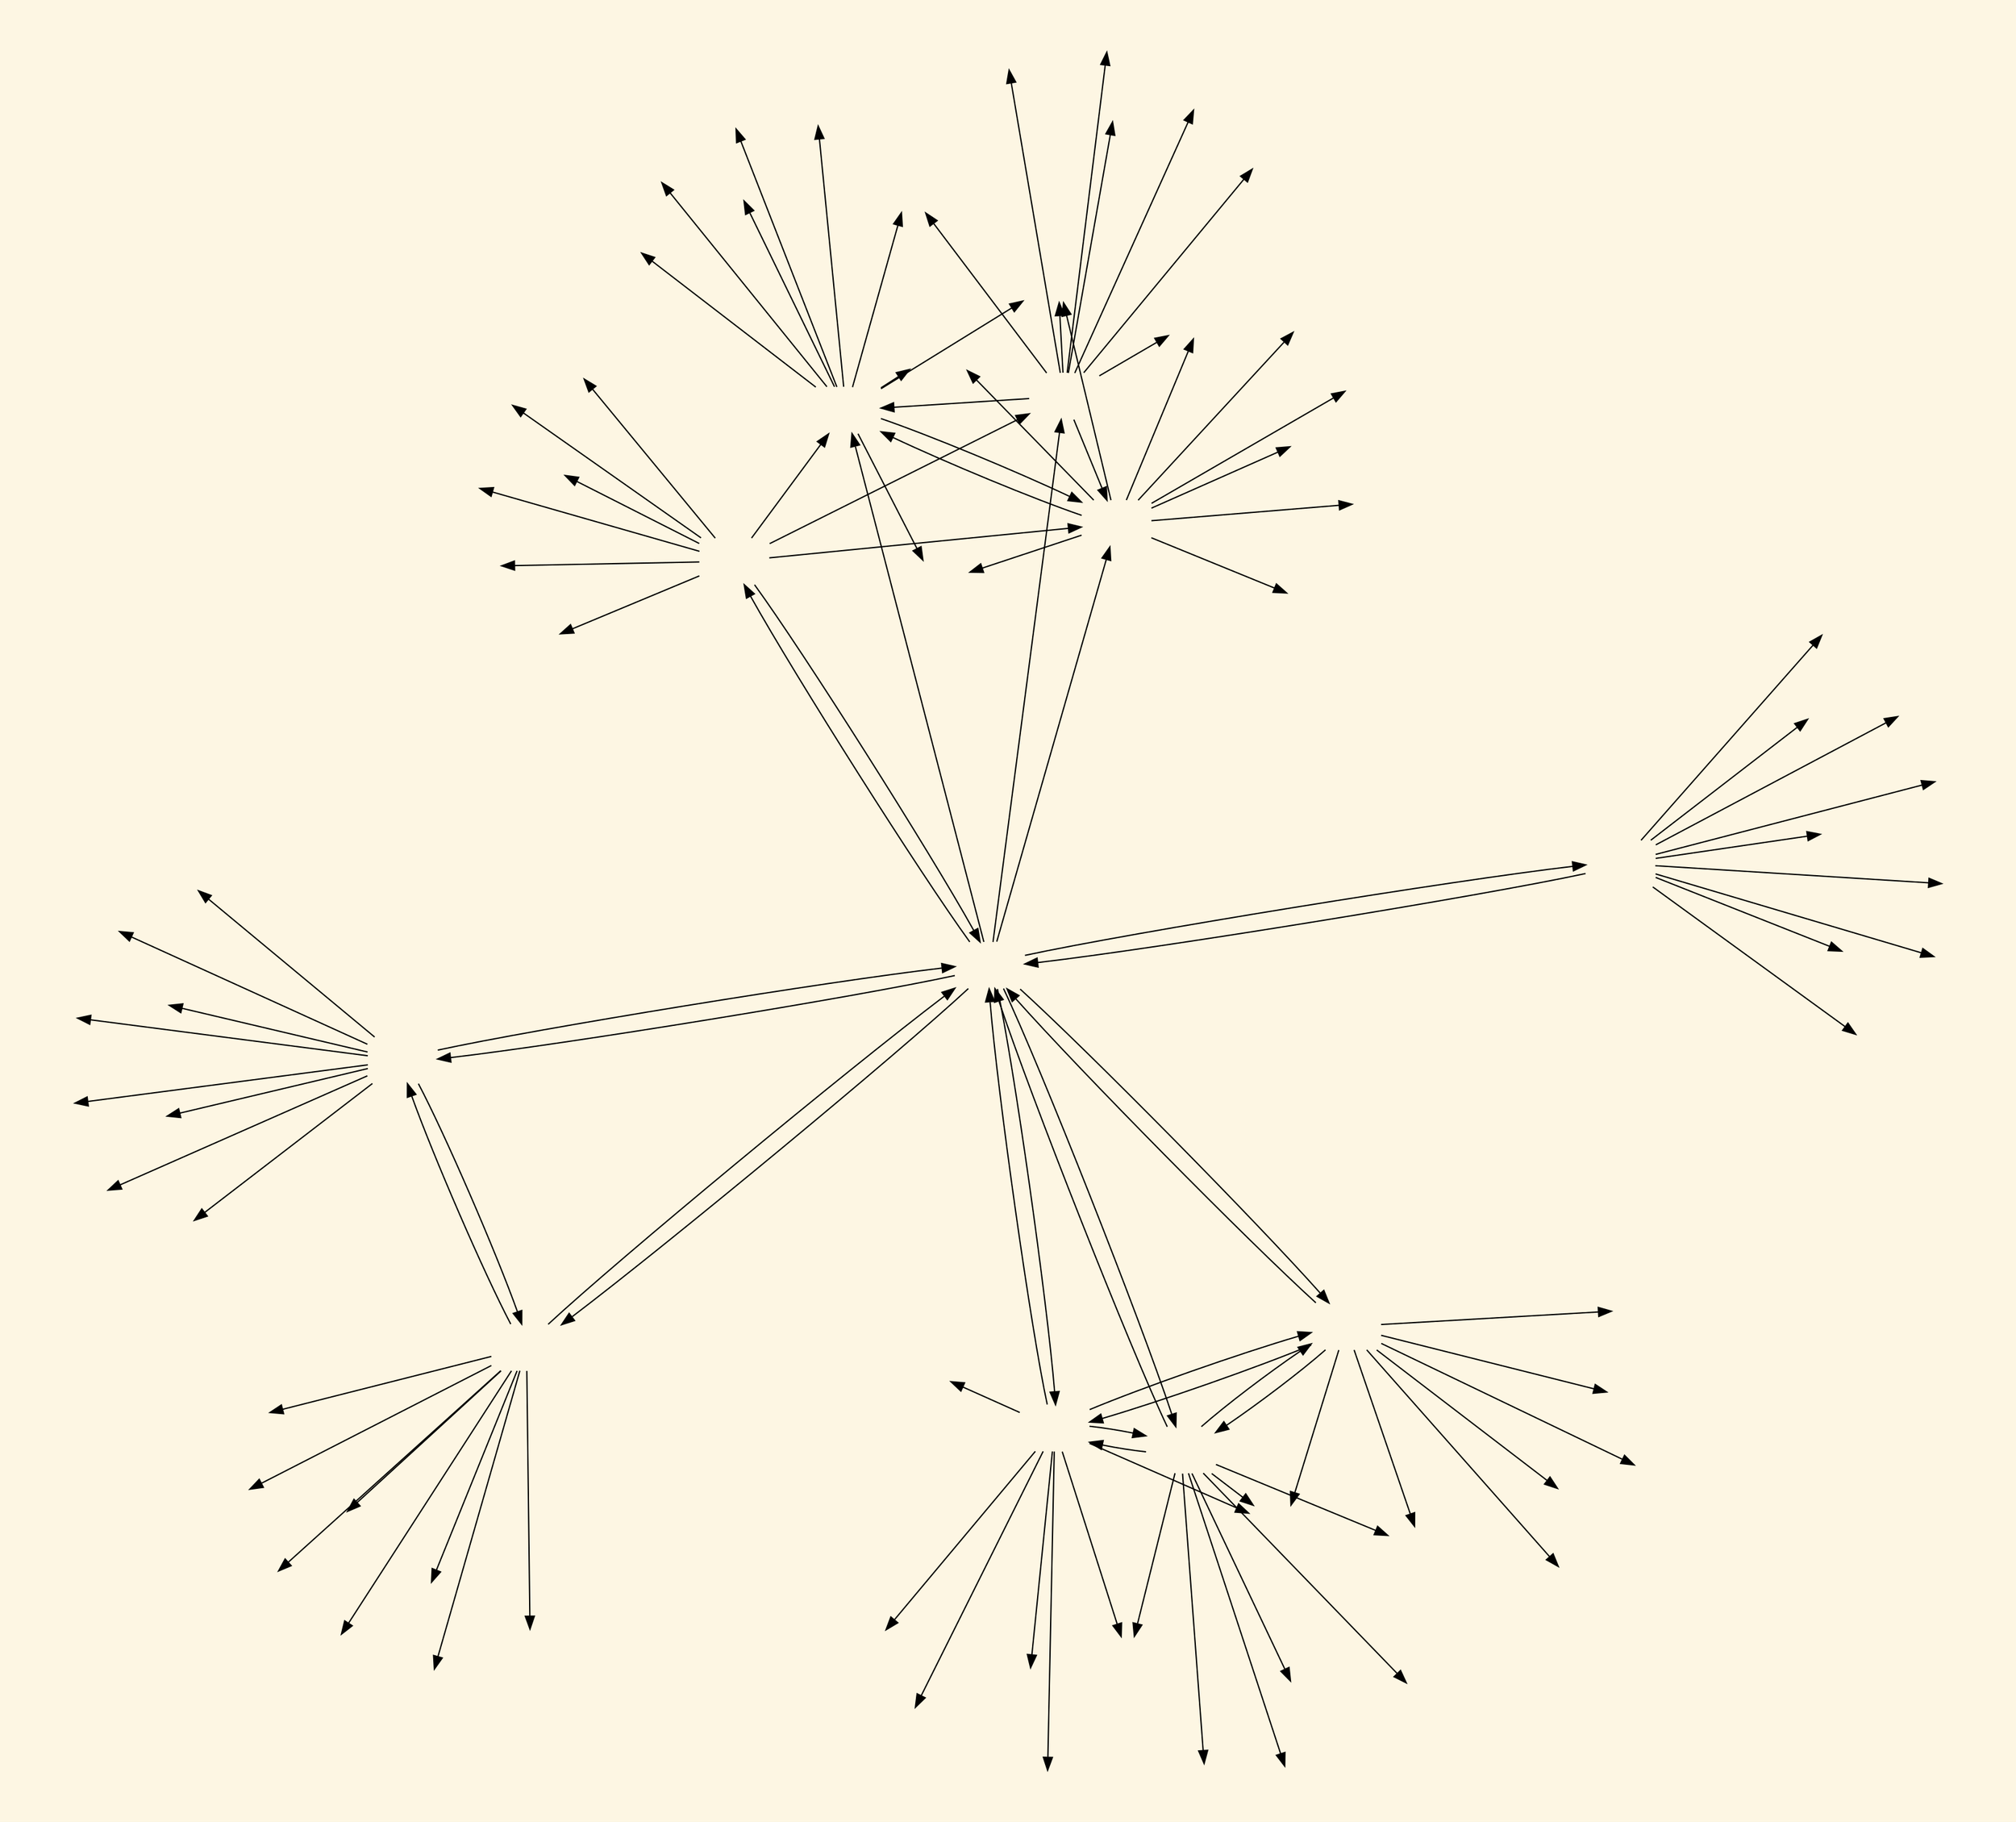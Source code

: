 digraph AmazonRelations {
  graph [
    rankdir = LR,
    layout = fdp,
    bgcolor="#fdf6e3",
  ]

  node [
    shape=none,
    label="",
  ]

  "友だち幻想 (ちくまプリマー新書)"[image="images/4480687807.jpg" URL="https://www.amazon.co.jp/%E5%8F%8B%E3%81%A0%E3%81%A1%E5%B9%BB%E6%83%B3-%E3%81%A1%E3%81%8F%E3%81%BE%E3%83%97%E3%83%AA%E3%83%9E%E3%83%BC%E6%96%B0%E6%9B%B8-%E8%8F%85%E9%87%8E-%E4%BB%81/dp/4480687807?SubscriptionId=AKIAJLRAJ7YLUBVRNWBA&amp;tag=namaraiicom-22&amp;linkCode=xm2&amp;camp=2025&amp;creative=165953&amp;creativeASIN=4480687807"];
"まちがったっていいじゃないか (ちくま文庫)"[image="images/4480022074.jpg" URL="https://www.amazon.co.jp/%E3%81%BE%E3%81%A1%E3%81%8C%E3%81%A3%E3%81%9F%E3%81%A3%E3%81%A6%E3%81%84%E3%81%84%E3%81%98%E3%82%83%E3%81%AA%E3%81%84%E3%81%8B-%E3%81%A1%E3%81%8F%E3%81%BE%E6%96%87%E5%BA%AB-%E6%A3%AE-%E6%AF%85/dp/4480022074?SubscriptionId=AKIAJLRAJ7YLUBVRNWBA&amp;tag=namaraiicom-22&amp;linkCode=xm2&amp;camp=2025&amp;creative=165953&amp;creativeASIN=4480022074"];
"教育幻想 クールティーチャー宣言 (ちくまプリマー新書)"[image="images/4480688358.jpg" URL="https://www.amazon.co.jp/%E6%95%99%E8%82%B2%E5%B9%BB%E6%83%B3-%E3%82%AF%E3%83%BC%E3%83%AB%E3%83%86%E3%82%A3%E3%83%BC%E3%83%81%E3%83%A3%E3%83%BC%E5%AE%A3%E8%A8%80-%E3%81%A1%E3%81%8F%E3%81%BE%E3%83%97%E3%83%AA%E3%83%9E%E3%83%BC%E6%96%B0%E6%9B%B8-%E8%8F%85%E9%87%8E-%E4%BB%81/dp/4480688358?SubscriptionId=AKIAJLRAJ7YLUBVRNWBA&amp;tag=namaraiicom-22&amp;linkCode=xm2&amp;camp=2025&amp;creative=165953&amp;creativeASIN=4480688358"];
"14歳の君へ―どう考えどう生きるか"[image="images/4620317888.jpg" URL="https://www.amazon.co.jp/14%E6%AD%B3%E3%81%AE%E5%90%9B%E3%81%B8%E2%80%95%E3%81%A9%E3%81%86%E8%80%83%E3%81%88%E3%81%A9%E3%81%86%E7%94%9F%E3%81%8D%E3%82%8B%E3%81%8B-%E6%B1%A0%E7%94%B0-%E6%99%B6%E5%AD%90/dp/4620317888?SubscriptionId=AKIAJLRAJ7YLUBVRNWBA&amp;tag=namaraiicom-22&amp;linkCode=xm2&amp;camp=2025&amp;creative=165953&amp;creativeASIN=4620317888"];
"究極の男磨き道 ナンパ"[image="images/490728800X.jpg" URL="https://www.amazon.co.jp/%E7%A9%B6%E6%A5%B5%E3%81%AE%E7%94%B7%E7%A3%A8%E3%81%8D%E9%81%93-%E3%83%8A%E3%83%B3%E3%83%91-%E9%9B%B6%E6%99%82%E3%83%AC%E3%82%A4/dp/490728800X?SubscriptionId=AKIAJLRAJ7YLUBVRNWBA&amp;tag=namaraiicom-22&amp;linkCode=xm2&amp;camp=2025&amp;creative=165953&amp;creativeASIN=490728800X"];
"ジンメル・つながりの哲学 (NHKブックス)"[image="images/4140019689.jpg" URL="https://www.amazon.co.jp/%E3%82%B8%E3%83%B3%E3%83%A1%E3%83%AB%E3%83%BB%E3%81%A4%E3%81%AA%E3%81%8C%E3%82%8A%E3%81%AE%E5%93%B2%E5%AD%A6-NHK%E3%83%96%E3%83%83%E3%82%AF%E3%82%B9-%E8%8F%85%E9%87%8E-%E4%BB%81/dp/4140019689?SubscriptionId=AKIAJLRAJ7YLUBVRNWBA&amp;tag=namaraiicom-22&amp;linkCode=xm2&amp;camp=2025&amp;creative=165953&amp;creativeASIN=4140019689"];
"漫画 君たちはどう生きるか"[image="images/4838729472.jpg" URL="https://www.amazon.co.jp/%E6%BC%AB%E7%94%BB-%E5%90%9B%E3%81%9F%E3%81%A1%E3%81%AF%E3%81%A9%E3%81%86%E7%94%9F%E3%81%8D%E3%82%8B%E3%81%8B-%E5%90%89%E9%87%8E%E6%BA%90%E4%B8%89%E9%83%8E/dp/4838729472?SubscriptionId=AKIAJLRAJ7YLUBVRNWBA&amp;tag=namaraiicom-22&amp;linkCode=xm2&amp;camp=2025&amp;creative=165953&amp;creativeASIN=4838729472"];
"18分集中法―時間の「質」を高める (ちくま新書)"[image="images/4480066942.jpg" URL="https://www.amazon.co.jp/18%E5%88%86%E9%9B%86%E4%B8%AD%E6%B3%95%E2%80%95%E6%99%82%E9%96%93%E3%81%AE%E3%80%8C%E8%B3%AA%E3%80%8D%E3%82%92%E9%AB%98%E3%82%81%E3%82%8B-%E3%81%A1%E3%81%8F%E3%81%BE%E6%96%B0%E6%9B%B8-%E8%8F%85%E9%87%8E-%E4%BB%81/dp/4480066942?SubscriptionId=AKIAJLRAJ7YLUBVRNWBA&amp;tag=namaraiicom-22&amp;linkCode=xm2&amp;camp=2025&amp;creative=165953&amp;creativeASIN=4480066942"];
"モテたいわけではないのだが ガツガツしない男子のための恋愛入門 (文庫ぎんが堂)"[image="images/4781671683.jpg" URL="https://www.amazon.co.jp/%E3%83%A2%E3%83%86%E3%81%9F%E3%81%84%E3%82%8F%E3%81%91%E3%81%A7%E3%81%AF%E3%81%AA%E3%81%84%E3%81%AE%E3%81%A0%E3%81%8C-%E3%82%AC%E3%83%84%E3%82%AC%E3%83%84%E3%81%97%E3%81%AA%E3%81%84%E7%94%B7%E5%AD%90%E3%81%AE%E3%81%9F%E3%82%81%E3%81%AE%E6%81%8B%E6%84%9B%E5%85%A5%E9%96%80-%E6%96%87%E5%BA%AB%E3%81%8E%E3%82%93%E3%81%8C%E5%A0%82-%E3%83%88%E3%82%A4%E3%82%A2%E3%83%B3%E3%83%8A/dp/4781671683?SubscriptionId=AKIAJLRAJ7YLUBVRNWBA&amp;tag=namaraiicom-22&amp;linkCode=xm2&amp;camp=2025&amp;creative=165953&amp;creativeASIN=4781671683"];
"自分力を高める (岩波ジュニア新書)"[image="images/400500685X.jpg" URL="https://www.amazon.co.jp/%E8%87%AA%E5%88%86%E5%8A%9B%E3%82%92%E9%AB%98%E3%82%81%E3%82%8B-%E5%B2%A9%E6%B3%A2%E3%82%B8%E3%83%A5%E3%83%8B%E3%82%A2%E6%96%B0%E6%9B%B8-%E4%BB%8A%E5%8C%97-%E7%B4%94%E4%B8%80/dp/400500685X?SubscriptionId=AKIAJLRAJ7YLUBVRNWBA&amp;tag=namaraiicom-22&amp;linkCode=xm2&amp;camp=2025&amp;creative=165953&amp;creativeASIN=400500685X"];
"お金2.0 新しい経済のルールと生き方 (NewsPicks Book)"[image="images/4344032152.jpg" URL="https://www.amazon.co.jp/%E3%81%8A%E9%87%912-0-%E6%96%B0%E3%81%97%E3%81%84%E7%B5%8C%E6%B8%88%E3%81%AE%E3%83%AB%E3%83%BC%E3%83%AB%E3%81%A8%E7%94%9F%E3%81%8D%E6%96%B9-NewsPicks-Book-%E4%BD%90%E8%97%A4/dp/4344032152?SubscriptionId=AKIAJLRAJ7YLUBVRNWBA&amp;tag=namaraiicom-22&amp;linkCode=xm2&amp;camp=2025&amp;creative=165953&amp;creativeASIN=4344032152"];
"数学受験術指南 (中公文庫)"[image="images/4122056896.jpg" URL="https://www.amazon.co.jp/%E6%95%B0%E5%AD%A6%E5%8F%97%E9%A8%93%E8%A1%93%E6%8C%87%E5%8D%97-%E4%B8%AD%E5%85%AC%E6%96%87%E5%BA%AB-%E6%A3%AE-%E6%AF%85/dp/4122056896?SubscriptionId=AKIAJLRAJ7YLUBVRNWBA&amp;tag=namaraiicom-22&amp;linkCode=xm2&amp;camp=2025&amp;creative=165953&amp;creativeASIN=4122056896"];
"一刀斎、最後の戯言"[image="images/4582834922.jpg" URL="https://www.amazon.co.jp/%E4%B8%80%E5%88%80%E6%96%8E%E3%80%81%E6%9C%80%E5%BE%8C%E3%81%AE%E6%88%AF%E8%A8%80-%E6%A3%AE-%E6%AF%85/dp/4582834922?SubscriptionId=AKIAJLRAJ7YLUBVRNWBA&amp;tag=namaraiicom-22&amp;linkCode=xm2&amp;camp=2025&amp;creative=165953&amp;creativeASIN=4582834922"];
"元気がなくてもええやんか"[image="images/4791760573.jpg" URL="https://www.amazon.co.jp/%E5%85%83%E6%B0%97%E3%81%8C%E3%81%AA%E3%81%8F%E3%81%A6%E3%82%82%E3%81%88%E3%81%88%E3%82%84%E3%82%93%E3%81%8B-%E6%A3%AE-%E6%AF%85/dp/4791760573?SubscriptionId=AKIAJLRAJ7YLUBVRNWBA&amp;tag=namaraiicom-22&amp;linkCode=xm2&amp;camp=2025&amp;creative=165953&amp;creativeASIN=4791760573"];
"そこに僕はいた (新潮文庫)"[image="images/4101361215.jpg" URL="https://www.amazon.co.jp/%E3%81%9D%E3%81%93%E3%81%AB%E5%83%95%E3%81%AF%E3%81%84%E3%81%9F-%E6%96%B0%E6%BD%AE%E6%96%87%E5%BA%AB-%E8%BE%BB-%E4%BB%81%E6%88%90/dp/4101361215?SubscriptionId=AKIAJLRAJ7YLUBVRNWBA&amp;tag=namaraiicom-22&amp;linkCode=xm2&amp;camp=2025&amp;creative=165953&amp;creativeASIN=4101361215"];
"君たちはどう生きるか (ポプラポケット文庫　日本の名作)"[image="images/4591125408.jpg" URL="https://www.amazon.co.jp/%E5%90%9B%E3%81%9F%E3%81%A1%E3%81%AF%E3%81%A9%E3%81%86%E7%94%9F%E3%81%8D%E3%82%8B%E3%81%8B-%E3%83%9D%E3%83%97%E3%83%A9%E3%83%9D%E3%82%B1%E3%83%83%E3%83%88%E6%96%87%E5%BA%AB-%E6%97%A5%E6%9C%AC%E3%81%AE%E5%90%8D%E4%BD%9C-%E5%90%89%E9%87%8E%E6%BA%90%E4%B8%89%E9%83%8E/dp/4591125408?SubscriptionId=AKIAJLRAJ7YLUBVRNWBA&amp;tag=namaraiicom-22&amp;linkCode=xm2&amp;camp=2025&amp;creative=165953&amp;creativeASIN=4591125408"];
"勇気ってなんだろう (岩波ジュニア新書)"[image="images/4005006396.jpg" URL="https://www.amazon.co.jp/%E5%8B%87%E6%B0%97%E3%81%A3%E3%81%A6%E3%81%AA%E3%82%93%E3%81%A0%E3%82%8D%E3%81%86-%E5%B2%A9%E6%B3%A2%E3%82%B8%E3%83%A5%E3%83%8B%E3%82%A2%E6%96%B0%E6%9B%B8-%E6%B1%9F%E5%B7%9D-%E7%B4%B9%E5%AD%90/dp/4005006396?SubscriptionId=AKIAJLRAJ7YLUBVRNWBA&amp;tag=namaraiicom-22&amp;linkCode=xm2&amp;camp=2025&amp;creative=165953&amp;creativeASIN=4005006396"];
"森毅の置き土産　傑作選集"[image="images/4791765907.jpg" URL="https://www.amazon.co.jp/%E6%A3%AE%E6%AF%85%E3%81%AE%E7%BD%AE%E3%81%8D%E5%9C%9F%E7%94%A3-%E5%82%91%E4%BD%9C%E9%81%B8%E9%9B%86-%E6%A3%AE%E6%AF%85/dp/4791765907?SubscriptionId=AKIAJLRAJ7YLUBVRNWBA&amp;tag=namaraiicom-22&amp;linkCode=xm2&amp;camp=2025&amp;creative=165953&amp;creativeASIN=4791765907"];
"心に太陽を持て (新潮文庫)"[image="images/410106010X.jpg" URL="https://www.amazon.co.jp/%E5%BF%83%E3%81%AB%E5%A4%AA%E9%99%BD%E3%82%92%E6%8C%81%E3%81%A6-%E6%96%B0%E6%BD%AE%E6%96%87%E5%BA%AB-%E5%B1%B1%E6%9C%AC-%E6%9C%89%E4%B8%89/dp/410106010X?SubscriptionId=AKIAJLRAJ7YLUBVRNWBA&amp;tag=namaraiicom-22&amp;linkCode=xm2&amp;camp=2025&amp;creative=165953&amp;creativeASIN=410106010X"];
"社会学にできること (ちくまプリマー新書)"[image="images/4480688234.jpg" URL="https://www.amazon.co.jp/%E7%A4%BE%E4%BC%9A%E5%AD%A6%E3%81%AB%E3%81%A7%E3%81%8D%E3%82%8B%E3%81%93%E3%81%A8-%E3%81%A1%E3%81%8F%E3%81%BE%E3%83%97%E3%83%AA%E3%83%9E%E3%83%BC%E6%96%B0%E6%9B%B8-%E8%A5%BF-%E7%A0%94/dp/4480688234?SubscriptionId=AKIAJLRAJ7YLUBVRNWBA&amp;tag=namaraiicom-22&amp;linkCode=xm2&amp;camp=2025&amp;creative=165953&amp;creativeASIN=4480688234"];
"問い続ける教師―教育の哲学×教師の哲学"[image="images/4761923636.jpg" URL="https://www.amazon.co.jp/%E5%95%8F%E3%81%84%E7%B6%9A%E3%81%91%E3%82%8B%E6%95%99%E5%B8%AB%E2%80%95%E6%95%99%E8%82%B2%E3%81%AE%E5%93%B2%E5%AD%A6%C3%97%E6%95%99%E5%B8%AB%E3%81%AE%E5%93%B2%E5%AD%A6-%E5%A4%9A%E8%B3%80-%E4%B8%80%E9%83%8E/dp/4761923636?SubscriptionId=AKIAJLRAJ7YLUBVRNWBA&amp;tag=namaraiicom-22&amp;linkCode=xm2&amp;camp=2025&amp;creative=165953&amp;creativeASIN=4761923636"];
"インストラクショナルデザイン―教師のためのルールブック"[image="images/4946553193.jpg" URL="https://www.amazon.co.jp/%E3%82%A4%E3%83%B3%E3%82%B9%E3%83%88%E3%83%A9%E3%82%AF%E3%82%B7%E3%83%A7%E3%83%8A%E3%83%AB%E3%83%87%E3%82%B6%E3%82%A4%E3%83%B3%E2%80%95%E6%95%99%E5%B8%AB%E3%81%AE%E3%81%9F%E3%82%81%E3%81%AE%E3%83%AB%E3%83%BC%E3%83%AB%E3%83%96%E3%83%83%E3%82%AF-%E5%B3%B6%E5%AE%97-%E7%90%86/dp/4946553193?SubscriptionId=AKIAJLRAJ7YLUBVRNWBA&amp;tag=namaraiicom-22&amp;linkCode=xm2&amp;camp=2025&amp;creative=165953&amp;creativeASIN=4946553193"];
"授業づくりネットワークNo.29―現場発! これからの授業とクラス~ひらく・つくる・つくり続ける~"[image="images/4761923911.jpg" URL="https://www.amazon.co.jp/%E6%8E%88%E6%A5%AD%E3%81%A5%E3%81%8F%E3%82%8A%E3%83%8D%E3%83%83%E3%83%88%E3%83%AF%E3%83%BC%E3%82%AFNo-29%E2%80%95%E7%8F%BE%E5%A0%B4%E7%99%BA-%E3%81%93%E3%82%8C%E3%81%8B%E3%82%89%E3%81%AE%E6%8E%88%E6%A5%AD%E3%81%A8%E3%82%AF%E3%83%A9%E3%82%B9~%E3%81%B2%E3%82%89%E3%81%8F%E3%83%BB%E3%81%A4%E3%81%8F%E3%82%8B%E3%83%BB%E3%81%A4%E3%81%8F%E3%82%8A%E7%B6%9A%E3%81%91%E3%82%8B~-%E3%83%8D%E3%83%83%E3%83%88%E3%83%AF%E3%83%BC%E3%82%AF%E7%B7%A8%E9%9B%86%E5%A7%94%E5%93%A1%E4%BC%9A/dp/4761923911?SubscriptionId=AKIAJLRAJ7YLUBVRNWBA&amp;tag=namaraiicom-22&amp;linkCode=xm2&amp;camp=2025&amp;creative=165953&amp;creativeASIN=4761923911"];
"英語の素朴な疑問に答える36章"[image="images/4327452823.jpg" URL="https://www.amazon.co.jp/%E8%8B%B1%E8%AA%9E%E3%81%AE%E7%B4%A0%E6%9C%B4%E3%81%AA%E7%96%91%E5%95%8F%E3%81%AB%E7%AD%94%E3%81%88%E3%82%8B36%E7%AB%A0-%E8%8B%A5%E6%9E%97-%E4%BF%8A%E8%BC%94/dp/4327452823?SubscriptionId=AKIAJLRAJ7YLUBVRNWBA&amp;tag=namaraiicom-22&amp;linkCode=xm2&amp;camp=2025&amp;creative=165953&amp;creativeASIN=4327452823"];
"教育の力 (講談社現代新書)"[image="images/406288254X.jpg" URL="https://www.amazon.co.jp/%E6%95%99%E8%82%B2%E3%81%AE%E5%8A%9B-%E8%AC%9B%E8%AB%87%E7%A4%BE%E7%8F%BE%E4%BB%A3%E6%96%B0%E6%9B%B8-%E8%8B%AB%E9%87%8E-%E4%B8%80%E5%BE%B3/dp/406288254X?SubscriptionId=AKIAJLRAJ7YLUBVRNWBA&amp;tag=namaraiicom-22&amp;linkCode=xm2&amp;camp=2025&amp;creative=165953&amp;creativeASIN=406288254X"];
"日本の公教育 - 学力・コスト・民主主義 (中公新書)"[image="images/412102477X.jpg" URL="https://www.amazon.co.jp/%E6%97%A5%E6%9C%AC%E3%81%AE%E5%85%AC%E6%95%99%E8%82%B2-%E5%AD%A6%E5%8A%9B%E3%83%BB%E3%82%B3%E3%82%B9%E3%83%88%E3%83%BB%E6%B0%91%E4%B8%BB%E4%B8%BB%E7%BE%A9-%E4%B8%AD%E5%85%AC%E6%96%B0%E6%9B%B8-%E4%B8%AD%E6%BE%A4-%E6%B8%89/dp/412102477X?SubscriptionId=AKIAJLRAJ7YLUBVRNWBA&amp;tag=namaraiicom-22&amp;linkCode=xm2&amp;camp=2025&amp;creative=165953&amp;creativeASIN=412102477X"];
"14歳からの哲学 考えるための教科書"[image="images/4901510142.jpg" URL="https://www.amazon.co.jp/14%E6%AD%B3%E3%81%8B%E3%82%89%E3%81%AE%E5%93%B2%E5%AD%A6-%E8%80%83%E3%81%88%E3%82%8B%E3%81%9F%E3%82%81%E3%81%AE%E6%95%99%E7%A7%91%E6%9B%B8-%E6%B1%A0%E7%94%B0-%E6%99%B6%E5%AD%90/dp/4901510142?SubscriptionId=AKIAJLRAJ7YLUBVRNWBA&amp;tag=namaraiicom-22&amp;linkCode=xm2&amp;camp=2025&amp;creative=165953&amp;creativeASIN=4901510142"];
"41歳からの哲学"[image="images/4104001066.jpg" URL="https://www.amazon.co.jp/41%E6%AD%B3%E3%81%8B%E3%82%89%E3%81%AE%E5%93%B2%E5%AD%A6-%E6%B1%A0%E7%94%B0-%E6%99%B6%E5%AD%90/dp/4104001066?SubscriptionId=AKIAJLRAJ7YLUBVRNWBA&amp;tag=namaraiicom-22&amp;linkCode=xm2&amp;camp=2025&amp;creative=165953&amp;creativeASIN=4104001066"];
"知ることより考えること"[image="images/4104001082.jpg" URL="https://www.amazon.co.jp/%E7%9F%A5%E3%82%8B%E3%81%93%E3%81%A8%E3%82%88%E3%82%8A%E8%80%83%E3%81%88%E3%82%8B%E3%81%93%E3%81%A8-%E6%B1%A0%E7%94%B0-%E6%99%B6%E5%AD%90/dp/4104001082?SubscriptionId=AKIAJLRAJ7YLUBVRNWBA&amp;tag=namaraiicom-22&amp;linkCode=xm2&amp;camp=2025&amp;creative=165953&amp;creativeASIN=4104001082"];
"暮らしの哲学"[image="images/4620318205.jpg" URL="https://www.amazon.co.jp/%E6%9A%AE%E3%82%89%E3%81%97%E3%81%AE%E5%93%B2%E5%AD%A6-%E6%B1%A0%E7%94%B0-%E6%99%B6%E5%AD%90/dp/4620318205?SubscriptionId=AKIAJLRAJ7YLUBVRNWBA&amp;tag=namaraiicom-22&amp;linkCode=xm2&amp;camp=2025&amp;creative=165953&amp;creativeASIN=4620318205"];
"死とは何か さて死んだのは誰なのか"[image="images/4620319279.jpg" URL="https://www.amazon.co.jp/%E6%AD%BB%E3%81%A8%E3%81%AF%E4%BD%95%E3%81%8B-%E3%81%95%E3%81%A6%E6%AD%BB%E3%82%93%E3%81%A0%E3%81%AE%E3%81%AF%E8%AA%B0%E3%81%AA%E3%81%AE%E3%81%8B-%E6%B1%A0%E7%94%B0-%E6%99%B6%E5%AD%90/dp/4620319279?SubscriptionId=AKIAJLRAJ7YLUBVRNWBA&amp;tag=namaraiicom-22&amp;linkCode=xm2&amp;camp=2025&amp;creative=165953&amp;creativeASIN=4620319279"];
"私とは何か さて死んだのは誰なのか"[image="images/4062154196.jpg" URL="https://www.amazon.co.jp/%E7%A7%81%E3%81%A8%E3%81%AF%E4%BD%95%E3%81%8B-%E3%81%95%E3%81%A6%E6%AD%BB%E3%82%93%E3%81%A0%E3%81%AE%E3%81%AF%E8%AA%B0%E3%81%AA%E3%81%AE%E3%81%8B-%E6%B1%A0%E7%94%B0-%E6%99%B6%E5%AD%90/dp/4062154196?SubscriptionId=AKIAJLRAJ7YLUBVRNWBA&amp;tag=namaraiicom-22&amp;linkCode=xm2&amp;camp=2025&amp;creative=165953&amp;creativeASIN=4062154196"];
"勝っても負けても 41歳からの哲学"[image="images/4104001074.jpg" URL="https://www.amazon.co.jp/%E5%8B%9D%E3%81%A3%E3%81%A6%E3%82%82%E8%B2%A0%E3%81%91%E3%81%A6%E3%82%82-41%E6%AD%B3%E3%81%8B%E3%82%89%E3%81%AE%E5%93%B2%E5%AD%A6-%E6%B1%A0%E7%94%B0-%E6%99%B6%E5%AD%90/dp/4104001074?SubscriptionId=AKIAJLRAJ7YLUBVRNWBA&amp;tag=namaraiicom-22&amp;linkCode=xm2&amp;camp=2025&amp;creative=165953&amp;creativeASIN=4104001074"];
"残酷人生論"[image="images/4620320226.jpg" URL="https://www.amazon.co.jp/%E6%AE%8B%E9%85%B7%E4%BA%BA%E7%94%9F%E8%AB%96-%E6%B1%A0%E7%94%B0-%E6%99%B6%E5%AD%90/dp/4620320226?SubscriptionId=AKIAJLRAJ7YLUBVRNWBA&amp;tag=namaraiicom-22&amp;linkCode=xm2&amp;camp=2025&amp;creative=165953&amp;creativeASIN=4620320226"];
"10年後の仕事図鑑"[image="images/4797394579.jpg" URL="https://www.amazon.co.jp/10%E5%B9%B4%E5%BE%8C%E3%81%AE%E4%BB%95%E4%BA%8B%E5%9B%B3%E9%91%91-%E5%A0%80%E6%B1%9F-%E8%B2%B4%E6%96%87/dp/4797394579?SubscriptionId=AKIAJLRAJ7YLUBVRNWBA&amp;tag=namaraiicom-22&amp;linkCode=xm2&amp;camp=2025&amp;creative=165953&amp;creativeASIN=4797394579"];
"伝え方が9割"[image="images/4478017212.jpg" URL="https://www.amazon.co.jp/%E4%BC%9D%E3%81%88%E6%96%B9%E3%81%8C9%E5%89%B2-%E4%BD%90%E3%80%85%E6%9C%A8-%E5%9C%AD%E4%B8%80/dp/4478017212?SubscriptionId=AKIAJLRAJ7YLUBVRNWBA&amp;tag=namaraiicom-22&amp;linkCode=xm2&amp;camp=2025&amp;creative=165953&amp;creativeASIN=4478017212"];
"幸せになる勇気――自己啓発の源流「アドラー」の教えII"[image="images/4478066116.jpg" URL="https://www.amazon.co.jp/%E5%B9%B8%E3%81%9B%E3%81%AB%E3%81%AA%E3%82%8B%E5%8B%87%E6%B0%97%E2%80%95%E2%80%95%E8%87%AA%E5%B7%B1%E5%95%93%E7%99%BA%E3%81%AE%E6%BA%90%E6%B5%81%E3%80%8C%E3%82%A2%E3%83%89%E3%83%A9%E3%83%BC%E3%80%8D%E3%81%AE%E6%95%99%E3%81%88II-%E5%B2%B8%E8%A6%8B-%E4%B8%80%E9%83%8E/dp/4478066116?SubscriptionId=AKIAJLRAJ7YLUBVRNWBA&amp;tag=namaraiicom-22&amp;linkCode=xm2&amp;camp=2025&amp;creative=165953&amp;creativeASIN=4478066116"];
"日本再興戦略 (NewsPicks Book)"[image="images/4344032179.jpg" URL="https://www.amazon.co.jp/%E6%97%A5%E6%9C%AC%E5%86%8D%E8%88%88%E6%88%A6%E7%95%A5-NewsPicks-Book-%E8%90%BD%E5%90%88-%E9%99%BD%E4%B8%80/dp/4344032179?SubscriptionId=AKIAJLRAJ7YLUBVRNWBA&amp;tag=namaraiicom-22&amp;linkCode=xm2&amp;camp=2025&amp;creative=165953&amp;creativeASIN=4344032179"];
"影響力の武器[第三版]: なぜ、人は動かされるのか"[image="images/4414304229.jpg" URL="https://www.amazon.co.jp/%E5%BD%B1%E9%9F%BF%E5%8A%9B%E3%81%AE%E6%AD%A6%E5%99%A8-%E7%AC%AC%E4%B8%89%E7%89%88-%E3%81%AA%E3%81%9C%E3%80%81%E4%BA%BA%E3%81%AF%E5%8B%95%E3%81%8B%E3%81%95%E3%82%8C%E3%82%8B%E3%81%AE%E3%81%8B-%E3%83%AD%E3%83%90%E3%83%BC%E3%83%88%E3%83%BBB%E3%83%BB%E3%83%81%E3%83%A3%E3%83%AB%E3%83%87%E3%82%A3%E3%83%BC%E3%83%8B/dp/4414304229?SubscriptionId=AKIAJLRAJ7YLUBVRNWBA&amp;tag=namaraiicom-22&amp;linkCode=xm2&amp;camp=2025&amp;creative=165953&amp;creativeASIN=4414304229"];
"(146)自分のことだけ考える。: 無駄なものにふりまわされないメンタル術 (ポプラ新書)"[image="images/4591158314.jpg" URL="https://www.amazon.co.jp/146-%E8%87%AA%E5%88%86%E3%81%AE%E3%81%93%E3%81%A8%E3%81%A0%E3%81%91%E8%80%83%E3%81%88%E3%82%8B%E3%80%82-%E7%84%A1%E9%A7%84%E3%81%AA%E3%82%82%E3%81%AE%E3%81%AB%E3%81%B5%E3%82%8A%E3%81%BE%E3%82%8F%E3%81%95%E3%82%8C%E3%81%AA%E3%81%84%E3%83%A1%E3%83%B3%E3%82%BF%E3%83%AB%E8%A1%93-%E3%83%9D%E3%83%97%E3%83%A9%E6%96%B0%E6%9B%B8/dp/4591158314?SubscriptionId=AKIAJLRAJ7YLUBVRNWBA&amp;tag=namaraiicom-22&amp;linkCode=xm2&amp;camp=2025&amp;creative=165953&amp;creativeASIN=4591158314"];
"筋トレが最強のソリューションである マッチョ社長が教える究極の悩み解決法"[image="images/4426608376.jpg" URL="https://www.amazon.co.jp/%E7%AD%8B%E3%83%88%E3%83%AC%E3%81%8C%E6%9C%80%E5%BC%B7%E3%81%AE%E3%82%BD%E3%83%AA%E3%83%A5%E3%83%BC%E3%82%B7%E3%83%A7%E3%83%B3%E3%81%A7%E3%81%82%E3%82%8B-%E3%83%9E%E3%83%83%E3%83%81%E3%83%A7%E7%A4%BE%E9%95%B7%E3%81%8C%E6%95%99%E3%81%88%E3%82%8B%E7%A9%B6%E6%A5%B5%E3%81%AE%E6%82%A9%E3%81%BF%E8%A7%A3%E6%B1%BA%E6%B3%95-Testosterone-%E3%83%86%E3%82%B9%E3%83%88%E3%82%B9%E3%83%86%E3%83%AD%E3%83%B3/dp/4426608376?SubscriptionId=AKIAJLRAJ7YLUBVRNWBA&amp;tag=namaraiicom-22&amp;linkCode=xm2&amp;camp=2025&amp;creative=165953&amp;creativeASIN=4426608376"];
"超 筋トレが最強のソリューションである 筋肉が人生を変える超・科学的な理由"[image="images/4866510587.jpg" URL="https://www.amazon.co.jp/%E8%B6%85-%E7%AD%8B%E3%83%88%E3%83%AC%E3%81%8C%E6%9C%80%E5%BC%B7%E3%81%AE%E3%82%BD%E3%83%AA%E3%83%A5%E3%83%BC%E3%82%B7%E3%83%A7%E3%83%B3%E3%81%A7%E3%81%82%E3%82%8B-%E7%AD%8B%E8%82%89%E3%81%8C%E4%BA%BA%E7%94%9F%E3%82%92%E5%A4%89%E3%81%88%E3%82%8B%E8%B6%85%E3%83%BB%E7%A7%91%E5%AD%A6%E7%9A%84%E3%81%AA%E7%90%86%E7%94%B1-Testosterone/dp/4866510587?SubscriptionId=AKIAJLRAJ7YLUBVRNWBA&amp;tag=namaraiicom-22&amp;linkCode=xm2&amp;camp=2025&amp;creative=165953&amp;creativeASIN=4866510587"];
"夢をかなえるゾウ2 文庫版"[image="images/4864103801.jpg" URL="https://www.amazon.co.jp/%E5%A4%A2%E3%82%92%E3%81%8B%E3%81%AA%E3%81%88%E3%82%8B%E3%82%BE%E3%82%A62-%E6%96%87%E5%BA%AB%E7%89%88-%E6%B0%B4%E9%87%8E%E6%95%AC%E4%B9%9F/dp/4864103801?SubscriptionId=AKIAJLRAJ7YLUBVRNWBA&amp;tag=namaraiicom-22&amp;linkCode=xm2&amp;camp=2025&amp;creative=165953&amp;creativeASIN=4864103801"];
"社会学の根本問題―個人と社会 (岩波文庫 青 644-2)"[image="images/4003364422.jpg" URL="https://www.amazon.co.jp/%E7%A4%BE%E4%BC%9A%E5%AD%A6%E3%81%AE%E6%A0%B9%E6%9C%AC%E5%95%8F%E9%A1%8C%E2%80%95%E5%80%8B%E4%BA%BA%E3%81%A8%E7%A4%BE%E4%BC%9A-%E5%B2%A9%E6%B3%A2%E6%96%87%E5%BA%AB-%E9%9D%92-644-2-%E3%82%B8%E3%83%B3%E3%83%A1%E3%83%AB/dp/4003364422?SubscriptionId=AKIAJLRAJ7YLUBVRNWBA&amp;tag=namaraiicom-22&amp;linkCode=xm2&amp;camp=2025&amp;creative=165953&amp;creativeASIN=4003364422"];
"ジンメル・コレクション (ちくま学芸文庫)"[image="images/4480084657.jpg" URL="https://www.amazon.co.jp/%E3%82%B8%E3%83%B3%E3%83%A1%E3%83%AB%E3%83%BB%E3%82%B3%E3%83%AC%E3%82%AF%E3%82%B7%E3%83%A7%E3%83%B3-%E3%81%A1%E3%81%8F%E3%81%BE%E5%AD%A6%E8%8A%B8%E6%96%87%E5%BA%AB-%E3%82%B2%E3%82%AA%E3%83%AB%E3%82%AF-%E3%82%B8%E3%83%B3%E3%83%A1%E3%83%AB/dp/4480084657?SubscriptionId=AKIAJLRAJ7YLUBVRNWBA&amp;tag=namaraiicom-22&amp;linkCode=xm2&amp;camp=2025&amp;creative=165953&amp;creativeASIN=4480084657"];
"いまこの国で大人になるということ"[image="images/4314010053.jpg" URL="https://www.amazon.co.jp/%E3%81%84%E3%81%BE%E3%81%93%E3%81%AE%E5%9B%BD%E3%81%A7%E5%A4%A7%E4%BA%BA%E3%81%AB%E3%81%AA%E3%82%8B%E3%81%A8%E3%81%84%E3%81%86%E3%81%93%E3%81%A8-%E8%8B%85%E8%B0%B7-%E5%89%9B%E5%BD%A6/dp/4314010053?SubscriptionId=AKIAJLRAJ7YLUBVRNWBA&amp;tag=namaraiicom-22&amp;linkCode=xm2&amp;camp=2025&amp;creative=165953&amp;creativeASIN=4314010053"];
"社会学的想像力 (ちくま学芸文庫)"[image="images/4480097813.jpg" URL="https://www.amazon.co.jp/%E7%A4%BE%E4%BC%9A%E5%AD%A6%E7%9A%84%E6%83%B3%E5%83%8F%E5%8A%9B-%E3%81%A1%E3%81%8F%E3%81%BE%E5%AD%A6%E8%8A%B8%E6%96%87%E5%BA%AB-C-%E3%83%A9%E3%82%A4%E3%83%88-%E3%83%9F%E3%83%AB%E3%82%BA/dp/4480097813?SubscriptionId=AKIAJLRAJ7YLUBVRNWBA&amp;tag=namaraiicom-22&amp;linkCode=xm2&amp;camp=2025&amp;creative=165953&amp;creativeASIN=4480097813"];
"友だち地獄 (ちくま新書)"[image="images/4480064168.jpg" URL="https://www.amazon.co.jp/%E5%8F%8B%E3%81%A0%E3%81%A1%E5%9C%B0%E7%8D%84-%E3%81%A1%E3%81%8F%E3%81%BE%E6%96%B0%E6%9B%B8-%E5%9C%9F%E4%BA%95-%E9%9A%86%E7%BE%A9/dp/4480064168?SubscriptionId=AKIAJLRAJ7YLUBVRNWBA&amp;tag=namaraiicom-22&amp;linkCode=xm2&amp;camp=2025&amp;creative=165953&amp;creativeASIN=4480064168"];
"君たちはどう生きるか"[image="images/4838729464.jpg" URL="https://www.amazon.co.jp/%E5%90%9B%E3%81%9F%E3%81%A1%E3%81%AF%E3%81%A9%E3%81%86%E7%94%9F%E3%81%8D%E3%82%8B%E3%81%8B-%E5%90%89%E9%87%8E%E6%BA%90%E4%B8%89%E9%83%8E/dp/4838729464?SubscriptionId=AKIAJLRAJ7YLUBVRNWBA&amp;tag=namaraiicom-22&amp;linkCode=xm2&amp;camp=2025&amp;creative=165953&amp;creativeASIN=4838729464"];
"別冊NHK100分de名著 読書の学校 池上彰 特別授業 『君たちはどう生きるか』 (教養・文化シリーズ)"[image="images/4144072266.jpg" URL="https://www.amazon.co.jp/%E5%88%A5%E5%86%8ANHK100%E5%88%86de%E5%90%8D%E8%91%97-%E8%AA%AD%E6%9B%B8%E3%81%AE%E5%AD%A6%E6%A0%A1-%E7%89%B9%E5%88%A5%E6%8E%88%E6%A5%AD-%E3%80%8E%E5%90%9B%E3%81%9F%E3%81%A1%E3%81%AF%E3%81%A9%E3%81%86%E7%94%9F%E3%81%8D%E3%82%8B%E3%81%8B%E3%80%8F-%E6%95%99%E9%A4%8A%E3%83%BB%E6%96%87%E5%8C%96%E3%82%B7%E3%83%AA%E3%83%BC%E3%82%BA/dp/4144072266?SubscriptionId=AKIAJLRAJ7YLUBVRNWBA&amp;tag=namaraiicom-22&amp;linkCode=xm2&amp;camp=2025&amp;creative=165953&amp;creativeASIN=4144072266"];
"【文庫 】君たちはどう生きるか (岩波文庫)"[image="images/4003315812.jpg" URL="https://www.amazon.co.jp/%E3%80%90%E6%96%87%E5%BA%AB-%E3%80%91%E5%90%9B%E3%81%9F%E3%81%A1%E3%81%AF%E3%81%A9%E3%81%86%E7%94%9F%E3%81%8D%E3%82%8B%E3%81%8B-%E5%B2%A9%E6%B3%A2%E6%96%87%E5%BA%AB-%E5%90%89%E9%87%8E-%E6%BA%90%E4%B8%89%E9%83%8E/dp/4003315812?SubscriptionId=AKIAJLRAJ7YLUBVRNWBA&amp;tag=namaraiicom-22&amp;linkCode=xm2&amp;camp=2025&amp;creative=165953&amp;creativeASIN=4003315812"];
"起業の科学  スタートアップサイエンス"[image="images/4822259757.jpg" URL="https://www.amazon.co.jp/%E8%B5%B7%E6%A5%AD%E3%81%AE%E7%A7%91%E5%AD%A6-%E3%82%B9%E3%82%BF%E3%83%BC%E3%83%88%E3%82%A2%E3%83%83%E3%83%97%E3%82%B5%E3%82%A4%E3%82%A8%E3%83%B3%E3%82%B9-%E7%94%B0%E6%89%80-%E9%9B%85%E4%B9%8B/dp/4822259757?SubscriptionId=AKIAJLRAJ7YLUBVRNWBA&amp;tag=namaraiicom-22&amp;linkCode=xm2&amp;camp=2025&amp;creative=165953&amp;creativeASIN=4822259757"];
"多動力 (NewsPicks Book)"[image="images/4344031156.jpg" URL="https://www.amazon.co.jp/%E5%A4%9A%E5%8B%95%E5%8A%9B-NewsPicks-Book-%E5%A0%80%E6%B1%9F-%E8%B2%B4%E6%96%87/dp/4344031156?SubscriptionId=AKIAJLRAJ7YLUBVRNWBA&amp;tag=namaraiicom-22&amp;linkCode=xm2&amp;camp=2025&amp;creative=165953&amp;creativeASIN=4344031156"];
"夢をかなえるゾウ文庫版"[image="images/4864100829.jpg" URL="https://www.amazon.co.jp/%E5%A4%A2%E3%82%92%E3%81%8B%E3%81%AA%E3%81%88%E3%82%8B%E3%82%BE%E3%82%A6%E6%96%87%E5%BA%AB%E7%89%88-%E6%B0%B4%E9%87%8E%E6%95%AC%E4%B9%9F/dp/4864100829?SubscriptionId=AKIAJLRAJ7YLUBVRNWBA&amp;tag=namaraiicom-22&amp;linkCode=xm2&amp;camp=2025&amp;creative=165953&amp;creativeASIN=4864100829"];
"わたしの外国語学習法 (ちくま学芸文庫)"[image="images/4480085432.jpg" URL="https://www.amazon.co.jp/%E3%82%8F%E3%81%9F%E3%81%97%E3%81%AE%E5%A4%96%E5%9B%BD%E8%AA%9E%E5%AD%A6%E7%BF%92%E6%B3%95-%E3%81%A1%E3%81%8F%E3%81%BE%E5%AD%A6%E8%8A%B8%E6%96%87%E5%BA%AB-%E3%83%AD%E3%83%B3%E3%83%96-%E3%82%AB%E3%83%88%E3%83%BC/dp/4480085432?SubscriptionId=AKIAJLRAJ7YLUBVRNWBA&amp;tag=namaraiicom-22&amp;linkCode=xm2&amp;camp=2025&amp;creative=165953&amp;creativeASIN=4480085432"];
"どうしても嫌いな人 すーちゃんの決心 (幻冬舎文庫)"[image="images/4344420098.jpg" URL="https://www.amazon.co.jp/%E3%81%A9%E3%81%86%E3%81%97%E3%81%A6%E3%82%82%E5%AB%8C%E3%81%84%E3%81%AA%E4%BA%BA-%E3%81%99%E3%83%BC%E3%81%A1%E3%82%83%E3%82%93%E3%81%AE%E6%B1%BA%E5%BF%83-%E5%B9%BB%E5%86%AC%E8%88%8E%E6%96%87%E5%BA%AB-%E7%9B%8A%E7%94%B0-%E3%83%9F%E3%83%AA/dp/4344420098?SubscriptionId=AKIAJLRAJ7YLUBVRNWBA&amp;tag=namaraiicom-22&amp;linkCode=xm2&amp;camp=2025&amp;creative=165953&amp;creativeASIN=4344420098"];
"週刊東洋経済 2018年2月10日号 [雑誌](大学が壊れる 疲弊する国立大、捨てられる私大)"[image="images/B078XY2GNB.jpg" URL="https://www.amazon.co.jp/%E9%80%B1%E5%88%8A%E6%9D%B1%E6%B4%8B%E7%B5%8C%E6%B8%88-2018%E5%B9%B42%E6%9C%8810%E6%97%A5%E5%8F%B7-%E9%9B%91%E8%AA%8C-%E5%A4%A7%E5%AD%A6%E3%81%8C%E5%A3%8A%E3%82%8C%E3%82%8B-%E7%96%B2%E5%BC%8A%E3%81%99%E3%82%8B%E5%9B%BD%E7%AB%8B%E5%A4%A7%E3%80%81%E6%8D%A8%E3%81%A6%E3%82%89%E3%82%8C%E3%82%8B%E7%A7%81%E5%A4%A7/dp/B078XY2GNB?SubscriptionId=AKIAJLRAJ7YLUBVRNWBA&amp;tag=namaraiicom-22&amp;linkCode=xm2&amp;camp=2025&amp;creative=165953&amp;creativeASIN=B078XY2GNB"];
"表現のための実践ロイヤル英文法（例文暗記CD付き）"[image="images/4010312998.jpg" URL="https://www.amazon.co.jp/%E8%A1%A8%E7%8F%BE%E3%81%AE%E3%81%9F%E3%82%81%E3%81%AE%E5%AE%9F%E8%B7%B5%E3%83%AD%E3%82%A4%E3%83%A4%E3%83%AB%E8%8B%B1%E6%96%87%E6%B3%95%EF%BC%88%E4%BE%8B%E6%96%87%E6%9A%97%E8%A8%98CD%E4%BB%98%E3%81%8D%EF%BC%89-%E7%B6%BF%E8%B2%AB-%E9%99%BD/dp/4010312998?SubscriptionId=AKIAJLRAJ7YLUBVRNWBA&amp;tag=namaraiicom-22&amp;linkCode=xm2&amp;camp=2025&amp;creative=165953&amp;creativeASIN=4010312998"];
"(010)格付けしあう女たち (ポプラ新書)"[image="images/4591136787.jpg" URL="https://www.amazon.co.jp/010-%E6%A0%BC%E4%BB%98%E3%81%91%E3%81%97%E3%81%82%E3%81%86%E5%A5%B3%E3%81%9F%E3%81%A1-%E3%83%9D%E3%83%97%E3%83%A9%E6%96%B0%E6%9B%B8-%E7%99%BD%E6%B2%B3%E6%A1%83%E5%AD%90/dp/4591136787?SubscriptionId=AKIAJLRAJ7YLUBVRNWBA&amp;tag=namaraiicom-22&amp;linkCode=xm2&amp;camp=2025&amp;creative=165953&amp;creativeASIN=4591136787"];
"オクテ男子のための恋愛ゼミナール"[image="images/4522432135.jpg" URL="https://www.amazon.co.jp/%E3%82%AA%E3%82%AF%E3%83%86%E7%94%B7%E5%AD%90%E3%81%AE%E3%81%9F%E3%82%81%E3%81%AE%E6%81%8B%E6%84%9B%E3%82%BC%E3%83%9F%E3%83%8A%E3%83%BC%E3%83%AB-%E3%82%A2%E3%83%AB%E3%83%86%E3%82%A4%E3%82%B7%E3%82%A2/dp/4522432135?SubscriptionId=AKIAJLRAJ7YLUBVRNWBA&amp;tag=namaraiicom-22&amp;linkCode=xm2&amp;camp=2025&amp;creative=165953&amp;creativeASIN=4522432135"];
"ゼロから始めるオクテ男子愛され講座"[image="images/4522433409.jpg" URL="https://www.amazon.co.jp/%E3%82%BC%E3%83%AD%E3%81%8B%E3%82%89%E5%A7%8B%E3%82%81%E3%82%8B%E3%82%AA%E3%82%AF%E3%83%86%E7%94%B7%E5%AD%90%E6%84%9B%E3%81%95%E3%82%8C%E8%AC%9B%E5%BA%A7-%E3%82%A2%E3%83%AB%E3%83%86%E3%82%A4%E3%82%B7%E3%82%A2/dp/4522433409?SubscriptionId=AKIAJLRAJ7YLUBVRNWBA&amp;tag=namaraiicom-22&amp;linkCode=xm2&amp;camp=2025&amp;creative=165953&amp;creativeASIN=4522433409"];
"すべてはモテるためである (文庫ぎんが堂)"[image="images/4781670822.jpg" URL="https://www.amazon.co.jp/%E3%81%99%E3%81%B9%E3%81%A6%E3%81%AF%E3%83%A2%E3%83%86%E3%82%8B%E3%81%9F%E3%82%81%E3%81%A7%E3%81%82%E3%82%8B-%E6%96%87%E5%BA%AB%E3%81%8E%E3%82%93%E3%81%8C%E5%A0%82-%E4%BA%8C%E6%9D%91-%E3%83%92%E3%83%88%E3%82%B7/dp/4781670822?SubscriptionId=AKIAJLRAJ7YLUBVRNWBA&amp;tag=namaraiicom-22&amp;linkCode=xm2&amp;camp=2025&amp;creative=165953&amp;creativeASIN=4781670822"];
"恋愛障害 どうして「普通」に愛されないのか? (光文社新書)"[image="images/4334039294.jpg" URL="https://www.amazon.co.jp/%E6%81%8B%E6%84%9B%E9%9A%9C%E5%AE%B3-%E3%81%A9%E3%81%86%E3%81%97%E3%81%A6%E3%80%8C%E6%99%AE%E9%80%9A%E3%80%8D%E3%81%AB%E6%84%9B%E3%81%95%E3%82%8C%E3%81%AA%E3%81%84%E3%81%AE%E3%81%8B-%E5%85%89%E6%96%87%E7%A4%BE%E6%96%B0%E6%9B%B8-%E3%83%88%E3%82%A4%E3%82%A2%E3%83%B3%E3%83%8A/dp/4334039294?SubscriptionId=AKIAJLRAJ7YLUBVRNWBA&amp;tag=namaraiicom-22&amp;linkCode=xm2&amp;camp=2025&amp;creative=165953&amp;creativeASIN=4334039294"];
"パンツ専門ポーズ集 パンツが大好きだから、大至急パンツを描きたい!"[image="images/4768309054.jpg" URL="https://www.amazon.co.jp/%E3%83%91%E3%83%B3%E3%83%84%E5%B0%82%E9%96%80%E3%83%9D%E3%83%BC%E3%82%BA%E9%9B%86-%E3%83%91%E3%83%B3%E3%83%84%E3%81%8C%E5%A4%A7%E5%A5%BD%E3%81%8D%E3%81%A0%E3%81%8B%E3%82%89%E3%80%81%E5%A4%A7%E8%87%B3%E6%80%A5%E3%83%91%E3%83%B3%E3%83%84%E3%82%92%E6%8F%8F%E3%81%8D%E3%81%9F%E3%81%84-%E3%82%B5%E3%82%A4%E3%83%88%E3%82%A6%E9%9B%B6%E5%A4%AE/dp/4768309054?SubscriptionId=AKIAJLRAJ7YLUBVRNWBA&amp;tag=namaraiicom-22&amp;linkCode=xm2&amp;camp=2025&amp;creative=165953&amp;creativeASIN=4768309054"];
"モテるメール術"[image="images/447810154X.jpg" URL="https://www.amazon.co.jp/%E3%83%A2%E3%83%86%E3%82%8B%E3%83%A1%E3%83%BC%E3%83%AB%E8%A1%93-%E7%99%BD%E9%B3%A5-%E3%83%9E%E3%82%AD/dp/447810154X?SubscriptionId=AKIAJLRAJ7YLUBVRNWBA&amp;tag=namaraiicom-22&amp;linkCode=xm2&amp;camp=2025&amp;creative=165953&amp;creativeASIN=447810154X"];
"農は過去と未来をつなぐ――田んぼから考えたこと (岩波ジュニア新書)"[image="images/4005006620.jpg" URL="https://www.amazon.co.jp/%E8%BE%B2%E3%81%AF%E9%81%8E%E5%8E%BB%E3%81%A8%E6%9C%AA%E6%9D%A5%E3%82%92%E3%81%A4%E3%81%AA%E3%81%90%E2%80%95%E2%80%95%E7%94%B0%E3%82%93%E3%81%BC%E3%81%8B%E3%82%89%E8%80%83%E3%81%88%E3%81%9F%E3%81%93%E3%81%A8-%E5%B2%A9%E6%B3%A2%E3%82%B8%E3%83%A5%E3%83%8B%E3%82%A2%E6%96%B0%E6%9B%B8-%E5%AE%87%E6%A0%B9-%E8%B1%8A/dp/4005006620?SubscriptionId=AKIAJLRAJ7YLUBVRNWBA&amp;tag=namaraiicom-22&amp;linkCode=xm2&amp;camp=2025&amp;creative=165953&amp;creativeASIN=4005006620"];
"生態系は誰のため？ (ちくまプリマー新書)"[image="images/4480688579.jpg" URL="https://www.amazon.co.jp/%E7%94%9F%E6%85%8B%E7%B3%BB%E3%81%AF%E8%AA%B0%E3%81%AE%E3%81%9F%E3%82%81%EF%BC%9F-%E3%81%A1%E3%81%8F%E3%81%BE%E3%83%97%E3%83%AA%E3%83%9E%E3%83%BC%E6%96%B0%E6%9B%B8-%E8%8A%B1%E9%87%8C-%E5%AD%9D%E5%B9%B8/dp/4480688579?SubscriptionId=AKIAJLRAJ7YLUBVRNWBA&amp;tag=namaraiicom-22&amp;linkCode=xm2&amp;camp=2025&amp;creative=165953&amp;creativeASIN=4480688579"];
"しずかな日々 (講談社文庫)"[image="images/4062766779.jpg" URL="https://www.amazon.co.jp/%E3%81%97%E3%81%9A%E3%81%8B%E3%81%AA%E6%97%A5%E3%80%85-%E8%AC%9B%E8%AB%87%E7%A4%BE%E6%96%87%E5%BA%AB-%E6%A4%B0%E6%9C%88-%E7%BE%8E%E6%99%BA%E5%AD%90/dp/4062766779?SubscriptionId=AKIAJLRAJ7YLUBVRNWBA&amp;tag=namaraiicom-22&amp;linkCode=xm2&amp;camp=2025&amp;creative=165953&amp;creativeASIN=4062766779"];
"なつかしい時間 (岩波新書)"[image="images/4004314143.jpg" URL="https://www.amazon.co.jp/%E3%81%AA%E3%81%A4%E3%81%8B%E3%81%97%E3%81%84%E6%99%82%E9%96%93-%E5%B2%A9%E6%B3%A2%E6%96%B0%E6%9B%B8-%E9%95%B7%E7%94%B0-%E5%BC%98/dp/4004314143?SubscriptionId=AKIAJLRAJ7YLUBVRNWBA&amp;tag=namaraiicom-22&amp;linkCode=xm2&amp;camp=2025&amp;creative=165953&amp;creativeASIN=4004314143"];
"今ここにいるぼくらは (集英社文庫)"[image="images/4087464350.jpg" URL="https://www.amazon.co.jp/%E4%BB%8A%E3%81%93%E3%81%93%E3%81%AB%E3%81%84%E3%82%8B%E3%81%BC%E3%81%8F%E3%82%89%E3%81%AF-%E9%9B%86%E8%8B%B1%E7%A4%BE%E6%96%87%E5%BA%AB-%E5%B7%9D%E7%AB%AF-%E8%A3%95%E4%BA%BA/dp/4087464350?SubscriptionId=AKIAJLRAJ7YLUBVRNWBA&amp;tag=namaraiicom-22&amp;linkCode=xm2&amp;camp=2025&amp;creative=165953&amp;creativeASIN=4087464350"];
"おはようからおやすみまでの科学 (ちくまプリマー新書)"[image="images/4480687394.jpg" URL="https://www.amazon.co.jp/%E3%81%8A%E3%81%AF%E3%82%88%E3%81%86%E3%81%8B%E3%82%89%E3%81%8A%E3%82%84%E3%81%99%E3%81%BF%E3%81%BE%E3%81%A7%E3%81%AE%E7%A7%91%E5%AD%A6-%E3%81%A1%E3%81%8F%E3%81%BE%E3%83%97%E3%83%AA%E3%83%9E%E3%83%BC%E6%96%B0%E6%9B%B8-%E4%BD%90%E5%80%89-%E7%B5%B1/dp/4480687394?SubscriptionId=AKIAJLRAJ7YLUBVRNWBA&amp;tag=namaraiicom-22&amp;linkCode=xm2&amp;camp=2025&amp;creative=165953&amp;creativeASIN=4480687394"];
"十二歳 (講談社文庫)"[image="images/4062759284.jpg" URL="https://www.amazon.co.jp/%E5%8D%81%E4%BA%8C%E6%AD%B3-%E8%AC%9B%E8%AB%87%E7%A4%BE%E6%96%87%E5%BA%AB-%E6%A4%B0%E6%9C%88-%E7%BE%8E%E6%99%BA%E5%AD%90/dp/4062759284?SubscriptionId=AKIAJLRAJ7YLUBVRNWBA&amp;tag=namaraiicom-22&amp;linkCode=xm2&amp;camp=2025&amp;creative=165953&amp;creativeASIN=4062759284"];
"小学五年生"[image="images/4163257705.jpg" URL="https://www.amazon.co.jp/%E5%B0%8F%E5%AD%A6%E4%BA%94%E5%B9%B4%E7%94%9F-%E9%87%8D%E6%9D%BE-%E6%B8%85/dp/4163257705?SubscriptionId=AKIAJLRAJ7YLUBVRNWBA&amp;tag=namaraiicom-22&amp;linkCode=xm2&amp;camp=2025&amp;creative=165953&amp;creativeASIN=4163257705"];
"日本はなぜ世界でいちばん人気があるのか (PHP新書)"[image="images/4569794297.jpg" URL="https://www.amazon.co.jp/%E6%97%A5%E6%9C%AC%E3%81%AF%E3%81%AA%E3%81%9C%E4%B8%96%E7%95%8C%E3%81%A7%E3%81%84%E3%81%A1%E3%81%B0%E3%82%93%E4%BA%BA%E6%B0%97%E3%81%8C%E3%81%82%E3%82%8B%E3%81%AE%E3%81%8B-PHP%E6%96%B0%E6%9B%B8-%E7%AB%B9%E7%94%B0-%E6%81%92%E6%B3%B0/dp/4569794297?SubscriptionId=AKIAJLRAJ7YLUBVRNWBA&amp;tag=namaraiicom-22&amp;linkCode=xm2&amp;camp=2025&amp;creative=165953&amp;creativeASIN=4569794297"];
"革命のファンファーレ 現代のお金と広告"[image="images/4344031555.jpg" URL="https://www.amazon.co.jp/%E9%9D%A9%E5%91%BD%E3%81%AE%E3%83%95%E3%82%A1%E3%83%B3%E3%83%95%E3%82%A1%E3%83%BC%E3%83%AC-%E7%8F%BE%E4%BB%A3%E3%81%AE%E3%81%8A%E9%87%91%E3%81%A8%E5%BA%83%E5%91%8A-%E8%A5%BF%E9%87%8E-%E4%BA%AE%E5%BB%A3/dp/4344031555?SubscriptionId=AKIAJLRAJ7YLUBVRNWBA&amp;tag=namaraiicom-22&amp;linkCode=xm2&amp;camp=2025&amp;creative=165953&amp;creativeASIN=4344031555"];
"アフター・ビットコイン: 仮想通貨とブロックチェーンの次なる覇者"[image="images/4103512814.jpg" URL="https://www.amazon.co.jp/%E3%82%A2%E3%83%95%E3%82%BF%E3%83%BC%E3%83%BB%E3%83%93%E3%83%83%E3%83%88%E3%82%B3%E3%82%A4%E3%83%B3-%E4%BB%AE%E6%83%B3%E9%80%9A%E8%B2%A8%E3%81%A8%E3%83%96%E3%83%AD%E3%83%83%E3%82%AF%E3%83%81%E3%82%A7%E3%83%BC%E3%83%B3%E3%81%AE%E6%AC%A1%E3%81%AA%E3%82%8B%E8%A6%87%E8%80%85-%E4%B8%AD%E5%B3%B6-%E7%9C%9F%E5%BF%97/dp/4103512814?SubscriptionId=AKIAJLRAJ7YLUBVRNWBA&amp;tag=namaraiicom-22&amp;linkCode=xm2&amp;camp=2025&amp;creative=165953&amp;creativeASIN=4103512814"];
"サピエンス全史(上)文明の構造と人類の幸福"[image="images/430922671X.jpg" URL="https://www.amazon.co.jp/%E3%82%B5%E3%83%94%E3%82%A8%E3%83%B3%E3%82%B9%E5%85%A8%E5%8F%B2-%E4%B8%8A-%E6%96%87%E6%98%8E%E3%81%AE%E6%A7%8B%E9%80%A0%E3%81%A8%E4%BA%BA%E9%A1%9E%E3%81%AE%E5%B9%B8%E7%A6%8F-%E3%83%A6%E3%83%B4%E3%82%A1%E3%83%AB%E3%83%BB%E3%83%8E%E3%82%A2%E3%83%BB%E3%83%8F%E3%83%A9%E3%83%AA/dp/430922671X?SubscriptionId=AKIAJLRAJ7YLUBVRNWBA&amp;tag=namaraiicom-22&amp;linkCode=xm2&amp;camp=2025&amp;creative=165953&amp;creativeASIN=430922671X"];
"超AI時代の生存戦略 ―― シンギュラリティ<2040年代>に備える34のリスト"[image="images/4479795618.jpg" URL="https://www.amazon.co.jp/%E8%B6%85AI%E6%99%82%E4%BB%A3%E3%81%AE%E7%94%9F%E5%AD%98%E6%88%A6%E7%95%A5-%E2%80%95%E2%80%95-%E3%82%B7%E3%83%B3%E3%82%AE%E3%83%A5%E3%83%A9%E3%83%AA%E3%83%86%E3%82%A3-2040%E5%B9%B4%E4%BB%A3-%E3%81%AB%E5%82%99%E3%81%88%E3%82%8B34%E3%81%AE%E3%83%AA%E3%82%B9%E3%83%88/dp/4479795618?SubscriptionId=AKIAJLRAJ7YLUBVRNWBA&amp;tag=namaraiicom-22&amp;linkCode=xm2&amp;camp=2025&amp;creative=165953&amp;creativeASIN=4479795618"];
"いまさら聞けない ビットコインとブロックチェーン"[image="images/4799320157.jpg" URL="https://www.amazon.co.jp/%E3%81%84%E3%81%BE%E3%81%95%E3%82%89%E8%81%9E%E3%81%91%E3%81%AA%E3%81%84-%E3%83%93%E3%83%83%E3%83%88%E3%82%B3%E3%82%A4%E3%83%B3%E3%81%A8%E3%83%96%E3%83%AD%E3%83%83%E3%82%AF%E3%83%81%E3%82%A7%E3%83%BC%E3%83%B3-%E5%A4%A7%E5%A1%9A-%E9%9B%84%E4%BB%8B/dp/4799320157?SubscriptionId=AKIAJLRAJ7YLUBVRNWBA&amp;tag=namaraiicom-22&amp;linkCode=xm2&amp;camp=2025&amp;creative=165953&amp;creativeASIN=4799320157"];
  "友だち幻想 (ちくまプリマー新書)" -> "まちがったっていいじゃないか (ちくま文庫)";
"友だち幻想 (ちくまプリマー新書)" -> "教育幻想 クールティーチャー宣言 (ちくまプリマー新書)";
"友だち幻想 (ちくまプリマー新書)" -> "14歳の君へ―どう考えどう生きるか";
"友だち幻想 (ちくまプリマー新書)" -> "究極の男磨き道 ナンパ";
"友だち幻想 (ちくまプリマー新書)" -> "ジンメル・つながりの哲学 (NHKブックス)";
"友だち幻想 (ちくまプリマー新書)" -> "漫画 君たちはどう生きるか";
"友だち幻想 (ちくまプリマー新書)" -> "18分集中法―時間の「質」を高める (ちくま新書)";
"友だち幻想 (ちくまプリマー新書)" -> "モテたいわけではないのだが ガツガツしない男子のための恋愛入門 (文庫ぎんが堂)";
"友だち幻想 (ちくまプリマー新書)" -> "自分力を高める (岩波ジュニア新書)";
"友だち幻想 (ちくまプリマー新書)" -> "お金2.0 新しい経済のルールと生き方 (NewsPicks Book)";
"まちがったっていいじゃないか (ちくま文庫)" -> "友だち幻想 (ちくまプリマー新書)";
"まちがったっていいじゃないか (ちくま文庫)" -> "14歳の君へ―どう考えどう生きるか";
"まちがったっていいじゃないか (ちくま文庫)" -> "数学受験術指南 (中公文庫)";
"まちがったっていいじゃないか (ちくま文庫)" -> "一刀斎、最後の戯言";
"まちがったっていいじゃないか (ちくま文庫)" -> "元気がなくてもええやんか";
"まちがったっていいじゃないか (ちくま文庫)" -> "そこに僕はいた (新潮文庫)";
"まちがったっていいじゃないか (ちくま文庫)" -> "君たちはどう生きるか (ポプラポケット文庫　日本の名作)";
"まちがったっていいじゃないか (ちくま文庫)" -> "勇気ってなんだろう (岩波ジュニア新書)";
"まちがったっていいじゃないか (ちくま文庫)" -> "森毅の置き土産　傑作選集";
"まちがったっていいじゃないか (ちくま文庫)" -> "心に太陽を持て (新潮文庫)";
"教育幻想 クールティーチャー宣言 (ちくまプリマー新書)" -> "友だち幻想 (ちくまプリマー新書)";
"教育幻想 クールティーチャー宣言 (ちくまプリマー新書)" -> "ジンメル・つながりの哲学 (NHKブックス)";
"教育幻想 クールティーチャー宣言 (ちくまプリマー新書)" -> "18分集中法―時間の「質」を高める (ちくま新書)";
"教育幻想 クールティーチャー宣言 (ちくまプリマー新書)" -> "社会学にできること (ちくまプリマー新書)";
"教育幻想 クールティーチャー宣言 (ちくまプリマー新書)" -> "問い続ける教師―教育の哲学×教師の哲学";
"教育幻想 クールティーチャー宣言 (ちくまプリマー新書)" -> "インストラクショナルデザイン―教師のためのルールブック";
"教育幻想 クールティーチャー宣言 (ちくまプリマー新書)" -> "授業づくりネットワークNo.29―現場発! これからの授業とクラス~ひらく・つくる・つくり続ける~";
"教育幻想 クールティーチャー宣言 (ちくまプリマー新書)" -> "英語の素朴な疑問に答える36章";
"教育幻想 クールティーチャー宣言 (ちくまプリマー新書)" -> "教育の力 (講談社現代新書)";
"教育幻想 クールティーチャー宣言 (ちくまプリマー新書)" -> "日本の公教育 - 学力・コスト・民主主義 (中公新書)";
"14歳の君へ―どう考えどう生きるか" -> "14歳からの哲学 考えるための教科書";
"14歳の君へ―どう考えどう生きるか" -> "まちがったっていいじゃないか (ちくま文庫)";
"14歳の君へ―どう考えどう生きるか" -> "41歳からの哲学";
"14歳の君へ―どう考えどう生きるか" -> "知ることより考えること";
"14歳の君へ―どう考えどう生きるか" -> "友だち幻想 (ちくまプリマー新書)";
"14歳の君へ―どう考えどう生きるか" -> "暮らしの哲学";
"14歳の君へ―どう考えどう生きるか" -> "死とは何か さて死んだのは誰なのか";
"14歳の君へ―どう考えどう生きるか" -> "私とは何か さて死んだのは誰なのか";
"14歳の君へ―どう考えどう生きるか" -> "勝っても負けても 41歳からの哲学";
"14歳の君へ―どう考えどう生きるか" -> "残酷人生論";
"究極の男磨き道 ナンパ" -> "10年後の仕事図鑑";
"究極の男磨き道 ナンパ" -> "漫画 君たちはどう生きるか";
"究極の男磨き道 ナンパ" -> "伝え方が9割";
"究極の男磨き道 ナンパ" -> "幸せになる勇気――自己啓発の源流「アドラー」の教えII";
"究極の男磨き道 ナンパ" -> "日本再興戦略 (NewsPicks Book)";
"究極の男磨き道 ナンパ" -> "影響力の武器[第三版]: なぜ、人は動かされるのか";
"究極の男磨き道 ナンパ" -> "(146)自分のことだけ考える。: 無駄なものにふりまわされないメンタル術 (ポプラ新書)";
"究極の男磨き道 ナンパ" -> "筋トレが最強のソリューションである マッチョ社長が教える究極の悩み解決法";
"究極の男磨き道 ナンパ" -> "超 筋トレが最強のソリューションである 筋肉が人生を変える超・科学的な理由";
"究極の男磨き道 ナンパ" -> "夢をかなえるゾウ2 文庫版";
"ジンメル・つながりの哲学 (NHKブックス)" -> "友だち幻想 (ちくまプリマー新書)";
"ジンメル・つながりの哲学 (NHKブックス)" -> "教育幻想 クールティーチャー宣言 (ちくまプリマー新書)";
"ジンメル・つながりの哲学 (NHKブックス)" -> "社会学の根本問題―個人と社会 (岩波文庫 青 644-2)";
"ジンメル・つながりの哲学 (NHKブックス)" -> "ジンメル・コレクション (ちくま学芸文庫)";
"ジンメル・つながりの哲学 (NHKブックス)" -> "いまこの国で大人になるということ";
"ジンメル・つながりの哲学 (NHKブックス)" -> "社会学的想像力 (ちくま学芸文庫)";
"ジンメル・つながりの哲学 (NHKブックス)" -> "社会学にできること (ちくまプリマー新書)";
"ジンメル・つながりの哲学 (NHKブックス)" -> "日本の公教育 - 学力・コスト・民主主義 (中公新書)";
"ジンメル・つながりの哲学 (NHKブックス)" -> "18分集中法―時間の「質」を高める (ちくま新書)";
"ジンメル・つながりの哲学 (NHKブックス)" -> "友だち地獄 (ちくま新書)";
"漫画 君たちはどう生きるか" -> "君たちはどう生きるか";
"漫画 君たちはどう生きるか" -> "究極の男磨き道 ナンパ";
"漫画 君たちはどう生きるか" -> "別冊NHK100分de名著 読書の学校 池上彰 特別授業 『君たちはどう生きるか』 (教養・文化シリーズ)";
"漫画 君たちはどう生きるか" -> "【文庫 】君たちはどう生きるか (岩波文庫)";
"漫画 君たちはどう生きるか" -> "幸せになる勇気――自己啓発の源流「アドラー」の教えII";
"漫画 君たちはどう生きるか" -> "夢をかなえるゾウ2 文庫版";
"漫画 君たちはどう生きるか" -> "10年後の仕事図鑑";
"漫画 君たちはどう生きるか" -> "起業の科学  スタートアップサイエンス";
"漫画 君たちはどう生きるか" -> "多動力 (NewsPicks Book)";
"漫画 君たちはどう生きるか" -> "夢をかなえるゾウ文庫版";
"18分集中法―時間の「質」を高める (ちくま新書)" -> "友だち幻想 (ちくまプリマー新書)";
"18分集中法―時間の「質」を高める (ちくま新書)" -> "教育幻想 クールティーチャー宣言 (ちくまプリマー新書)";
"18分集中法―時間の「質」を高める (ちくま新書)" -> "ジンメル・つながりの哲学 (NHKブックス)";
"18分集中法―時間の「質」を高める (ちくま新書)" -> "友だち地獄 (ちくま新書)";
"18分集中法―時間の「質」を高める (ちくま新書)" -> "わたしの外国語学習法 (ちくま学芸文庫)";
"18分集中法―時間の「質」を高める (ちくま新書)" -> "どうしても嫌いな人 すーちゃんの決心 (幻冬舎文庫)";
"18分集中法―時間の「質」を高める (ちくま新書)" -> "週刊東洋経済 2018年2月10日号 [雑誌](大学が壊れる 疲弊する国立大、捨てられる私大)";
"18分集中法―時間の「質」を高める (ちくま新書)" -> "社会学にできること (ちくまプリマー新書)";
"18分集中法―時間の「質」を高める (ちくま新書)" -> "表現のための実践ロイヤル英文法（例文暗記CD付き）";
"18分集中法―時間の「質」を高める (ちくま新書)" -> "(010)格付けしあう女たち (ポプラ新書)";
"モテたいわけではないのだが ガツガツしない男子のための恋愛入門 (文庫ぎんが堂)" -> "オクテ男子のための恋愛ゼミナール";
"モテたいわけではないのだが ガツガツしない男子のための恋愛入門 (文庫ぎんが堂)" -> "ゼロから始めるオクテ男子愛され講座";
"モテたいわけではないのだが ガツガツしない男子のための恋愛入門 (文庫ぎんが堂)" -> "すべてはモテるためである (文庫ぎんが堂)";
"モテたいわけではないのだが ガツガツしない男子のための恋愛入門 (文庫ぎんが堂)" -> "究極の男磨き道 ナンパ";
"モテたいわけではないのだが ガツガツしない男子のための恋愛入門 (文庫ぎんが堂)" -> "恋愛障害 どうして「普通」に愛されないのか? (光文社新書)";
"モテたいわけではないのだが ガツガツしない男子のための恋愛入門 (文庫ぎんが堂)" -> "お金2.0 新しい経済のルールと生き方 (NewsPicks Book)";
"モテたいわけではないのだが ガツガツしない男子のための恋愛入門 (文庫ぎんが堂)" -> "友だち幻想 (ちくまプリマー新書)";
"モテたいわけではないのだが ガツガツしない男子のための恋愛入門 (文庫ぎんが堂)" -> "パンツ専門ポーズ集 パンツが大好きだから、大至急パンツを描きたい!";
"モテたいわけではないのだが ガツガツしない男子のための恋愛入門 (文庫ぎんが堂)" -> "モテるメール術";
"モテたいわけではないのだが ガツガツしない男子のための恋愛入門 (文庫ぎんが堂)" -> "漫画 君たちはどう生きるか";
"自分力を高める (岩波ジュニア新書)" -> "農は過去と未来をつなぐ――田んぼから考えたこと (岩波ジュニア新書)";
"自分力を高める (岩波ジュニア新書)" -> "生態系は誰のため？ (ちくまプリマー新書)";
"自分力を高める (岩波ジュニア新書)" -> "しずかな日々 (講談社文庫)";
"自分力を高める (岩波ジュニア新書)" -> "なつかしい時間 (岩波新書)";
"自分力を高める (岩波ジュニア新書)" -> "今ここにいるぼくらは (集英社文庫)";
"自分力を高める (岩波ジュニア新書)" -> "友だち幻想 (ちくまプリマー新書)";
"自分力を高める (岩波ジュニア新書)" -> "おはようからおやすみまでの科学 (ちくまプリマー新書)";
"自分力を高める (岩波ジュニア新書)" -> "十二歳 (講談社文庫)";
"自分力を高める (岩波ジュニア新書)" -> "小学五年生";
"自分力を高める (岩波ジュニア新書)" -> "日本はなぜ世界でいちばん人気があるのか (PHP新書)";
"お金2.0 新しい経済のルールと生き方 (NewsPicks Book)" -> "日本再興戦略 (NewsPicks Book)";
"お金2.0 新しい経済のルールと生き方 (NewsPicks Book)" -> "究極の男磨き道 ナンパ";
"お金2.0 新しい経済のルールと生き方 (NewsPicks Book)" -> "10年後の仕事図鑑";
"お金2.0 新しい経済のルールと生き方 (NewsPicks Book)" -> "革命のファンファーレ 現代のお金と広告";
"お金2.0 新しい経済のルールと生き方 (NewsPicks Book)" -> "アフター・ビットコイン: 仮想通貨とブロックチェーンの次なる覇者";
"お金2.0 新しい経済のルールと生き方 (NewsPicks Book)" -> "サピエンス全史(上)文明の構造と人類の幸福";
"お金2.0 新しい経済のルールと生き方 (NewsPicks Book)" -> "多動力 (NewsPicks Book)";
"お金2.0 新しい経済のルールと生き方 (NewsPicks Book)" -> "漫画 君たちはどう生きるか";
"お金2.0 新しい経済のルールと生き方 (NewsPicks Book)" -> "超AI時代の生存戦略 ―― シンギュラリティ<2040年代>に備える34のリスト";
"お金2.0 新しい経済のルールと生き方 (NewsPicks Book)" -> "いまさら聞けない ビットコインとブロックチェーン";
}
